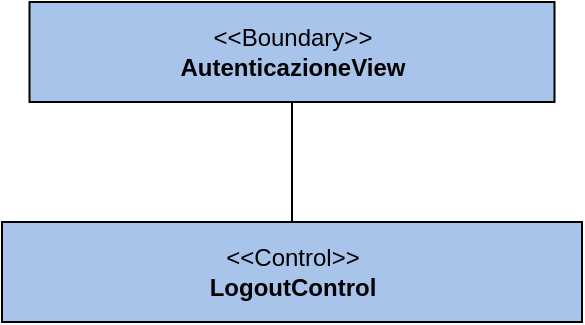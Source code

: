 <mxfile version="13.9.6" type="device"><diagram name="Page-1" id="929967ad-93f9-6ef4-fab6-5d389245f69c"><mxGraphModel dx="1422" dy="791" grid="1" gridSize="10" guides="1" tooltips="1" connect="1" arrows="1" fold="1" page="1" pageScale="1.5" pageWidth="1169" pageHeight="826" background="none" math="0" shadow="0"><root><mxCell id="0" style=";html=1;"/><mxCell id="1" style=";html=1;" parent="0"/><mxCell id="qwX3oTCfdqMI3JBmAdr7-8" value="&amp;lt;&amp;lt;Boundary&amp;gt;&amp;gt;&lt;br&gt;&lt;b&gt;AutenticazioneView&lt;/b&gt;" style="html=1;fillColor=#A9C4EB;" vertex="1" parent="1"><mxGeometry x="433.75" y="230" width="262.5" height="50" as="geometry"/></mxCell><mxCell id="qwX3oTCfdqMI3JBmAdr7-9" value="&amp;lt;&amp;lt;Control&amp;gt;&amp;gt;&lt;br&gt;&lt;b&gt;LogoutControl&lt;br&gt;&lt;/b&gt;" style="html=1;fillColor=#A9C4EB;" vertex="1" parent="1"><mxGeometry x="420" y="340" width="290" height="50" as="geometry"/></mxCell><mxCell id="qwX3oTCfdqMI3JBmAdr7-11" value="" style="endArrow=none;html=1;entryX=0.5;entryY=1;entryDx=0;entryDy=0;exitX=0.5;exitY=0;exitDx=0;exitDy=0;" edge="1" parent="1" source="qwX3oTCfdqMI3JBmAdr7-9" target="qwX3oTCfdqMI3JBmAdr7-8"><mxGeometry width="50" height="50" relative="1" as="geometry"><mxPoint x="680" y="420" as="sourcePoint"/><mxPoint x="730" y="370" as="targetPoint"/></mxGeometry></mxCell></root></mxGraphModel></diagram></mxfile>